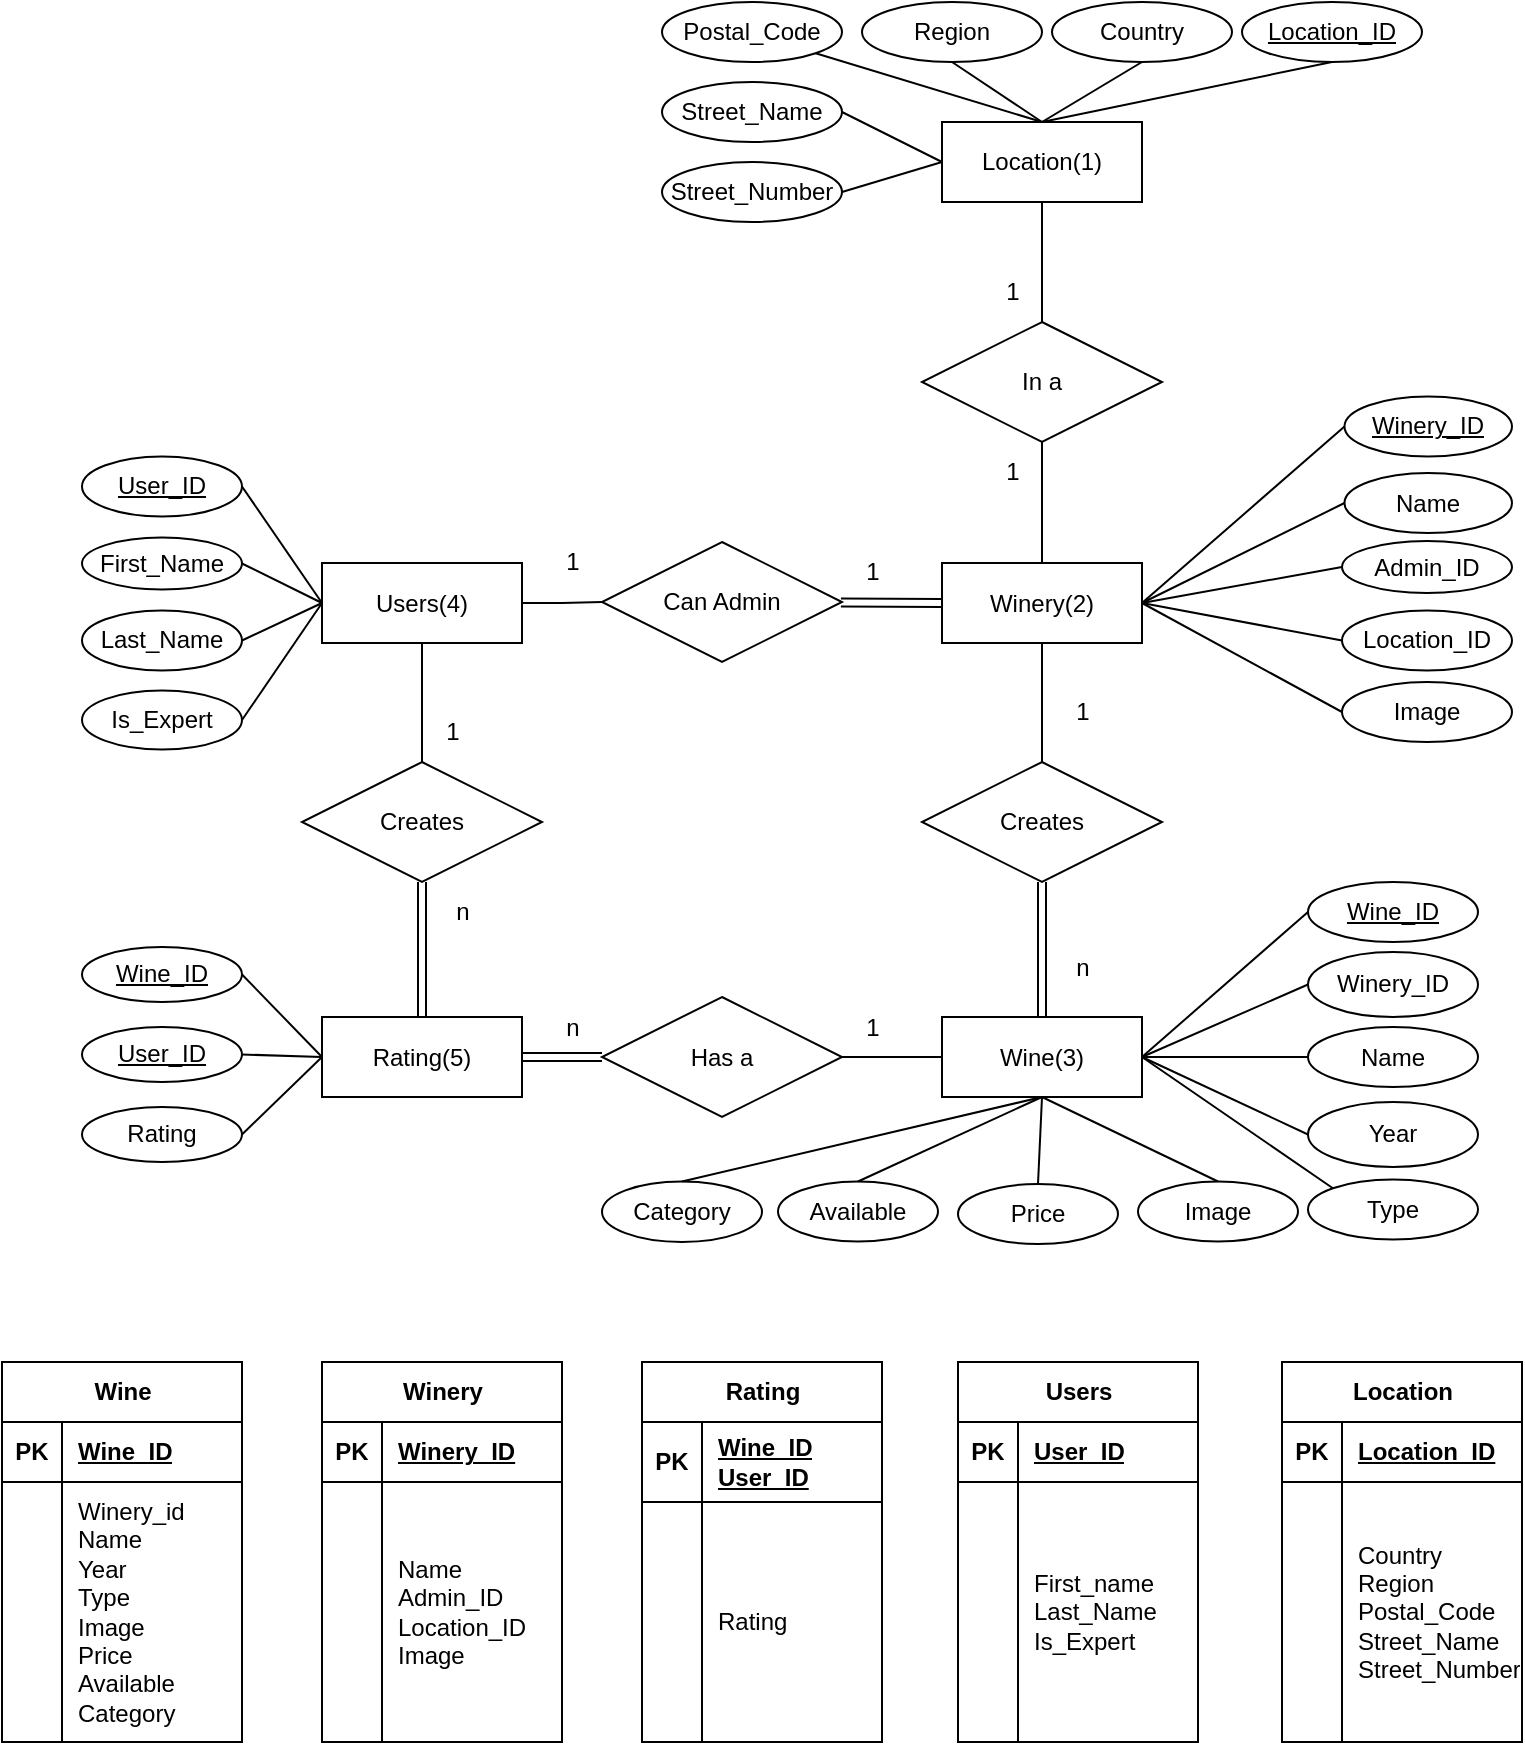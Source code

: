 <mxfile version="21.2.8" type="device">
  <diagram name="Page-1" id="gHVVOiLYUv5s1kAgPCSN">
    <mxGraphModel dx="2058" dy="1188" grid="1" gridSize="10" guides="1" tooltips="1" connect="1" arrows="1" fold="1" page="1" pageScale="1" pageWidth="850" pageHeight="1100" math="0" shadow="0">
      <root>
        <mxCell id="0" />
        <mxCell id="1" parent="0" />
        <mxCell id="i2T4uCl2rIpVRViZEnEd-18" style="edgeStyle=orthogonalEdgeStyle;rounded=0;orthogonalLoop=1;jettySize=auto;html=1;entryX=1;entryY=0.5;entryDx=0;entryDy=0;endArrow=none;endFill=0;shape=link;" parent="1" source="i2T4uCl2rIpVRViZEnEd-20" target="i2T4uCl2rIpVRViZEnEd-3" edge="1">
          <mxGeometry relative="1" as="geometry" />
        </mxCell>
        <mxCell id="i2T4uCl2rIpVRViZEnEd-1" value="Wine(3)" style="whiteSpace=wrap;html=1;align=center;" parent="1" vertex="1">
          <mxGeometry x="510" y="517.5" width="100" height="40" as="geometry" />
        </mxCell>
        <mxCell id="i2T4uCl2rIpVRViZEnEd-2" value="Winery(2)" style="whiteSpace=wrap;html=1;align=center;" parent="1" vertex="1">
          <mxGeometry x="510" y="290.5" width="100" height="40" as="geometry" />
        </mxCell>
        <mxCell id="i2T4uCl2rIpVRViZEnEd-3" value="Rating(5)" style="whiteSpace=wrap;html=1;align=center;" parent="1" vertex="1">
          <mxGeometry x="200" y="517.5" width="100" height="40" as="geometry" />
        </mxCell>
        <mxCell id="i2T4uCl2rIpVRViZEnEd-12" style="edgeStyle=orthogonalEdgeStyle;rounded=0;orthogonalLoop=1;jettySize=auto;html=1;entryX=0.5;entryY=0;entryDx=0;entryDy=0;endArrow=none;endFill=0;exitX=0.5;exitY=1;exitDx=0;exitDy=0;shape=link;" parent="1" source="i2T4uCl2rIpVRViZEnEd-14" target="i2T4uCl2rIpVRViZEnEd-3" edge="1">
          <mxGeometry relative="1" as="geometry" />
        </mxCell>
        <mxCell id="i2T4uCl2rIpVRViZEnEd-38" style="edgeStyle=orthogonalEdgeStyle;rounded=0;orthogonalLoop=1;jettySize=auto;html=1;entryX=0.5;entryY=0;entryDx=0;entryDy=0;endArrow=none;endFill=0;" parent="1" source="i2T4uCl2rIpVRViZEnEd-4" target="i2T4uCl2rIpVRViZEnEd-14" edge="1">
          <mxGeometry relative="1" as="geometry" />
        </mxCell>
        <mxCell id="i2T4uCl2rIpVRViZEnEd-4" value="Users(4)" style="whiteSpace=wrap;html=1;align=center;" parent="1" vertex="1">
          <mxGeometry x="200" y="290.5" width="100" height="40" as="geometry" />
        </mxCell>
        <mxCell id="i2T4uCl2rIpVRViZEnEd-10" value="" style="edgeStyle=orthogonalEdgeStyle;rounded=0;orthogonalLoop=1;jettySize=auto;html=1;entryX=0.5;entryY=0;entryDx=0;entryDy=0;endArrow=none;endFill=0;" parent="1" source="i2T4uCl2rIpVRViZEnEd-2" target="i2T4uCl2rIpVRViZEnEd-11" edge="1">
          <mxGeometry relative="1" as="geometry">
            <mxPoint x="560" y="380" as="sourcePoint" />
            <mxPoint x="560" y="510" as="targetPoint" />
          </mxGeometry>
        </mxCell>
        <mxCell id="i2T4uCl2rIpVRViZEnEd-27" style="edgeStyle=orthogonalEdgeStyle;rounded=0;orthogonalLoop=1;jettySize=auto;html=1;entryX=0.5;entryY=0;entryDx=0;entryDy=0;endArrow=none;endFill=0;shape=link;" parent="1" source="i2T4uCl2rIpVRViZEnEd-11" target="i2T4uCl2rIpVRViZEnEd-1" edge="1">
          <mxGeometry relative="1" as="geometry" />
        </mxCell>
        <mxCell id="i2T4uCl2rIpVRViZEnEd-11" value="Creates" style="shape=rhombus;perimeter=rhombusPerimeter;whiteSpace=wrap;html=1;align=center;" parent="1" vertex="1">
          <mxGeometry x="500" y="390" width="120" height="60" as="geometry" />
        </mxCell>
        <mxCell id="i2T4uCl2rIpVRViZEnEd-14" value="Creates" style="shape=rhombus;perimeter=rhombusPerimeter;whiteSpace=wrap;html=1;align=center;" parent="1" vertex="1">
          <mxGeometry x="190" y="390" width="120" height="60" as="geometry" />
        </mxCell>
        <mxCell id="i2T4uCl2rIpVRViZEnEd-15" value="1" style="text;html=1;align=center;verticalAlign=middle;resizable=0;points=[];autosize=1;strokeColor=none;fillColor=none;" parent="1" vertex="1">
          <mxGeometry x="565" y="350" width="30" height="30" as="geometry" />
        </mxCell>
        <mxCell id="i2T4uCl2rIpVRViZEnEd-16" value="n" style="text;html=1;align=center;verticalAlign=middle;resizable=0;points=[];autosize=1;strokeColor=none;fillColor=none;" parent="1" vertex="1">
          <mxGeometry x="565" y="477.5" width="30" height="30" as="geometry" />
        </mxCell>
        <mxCell id="i2T4uCl2rIpVRViZEnEd-17" value="1" style="text;html=1;align=center;verticalAlign=middle;resizable=0;points=[];autosize=1;strokeColor=none;fillColor=none;" parent="1" vertex="1">
          <mxGeometry x="250" y="360" width="30" height="30" as="geometry" />
        </mxCell>
        <mxCell id="i2T4uCl2rIpVRViZEnEd-19" value="" style="edgeStyle=orthogonalEdgeStyle;rounded=0;orthogonalLoop=1;jettySize=auto;html=1;entryX=1;entryY=0.5;entryDx=0;entryDy=0;endArrow=none;endFill=0;exitX=0;exitY=0.5;exitDx=0;exitDy=0;" parent="1" source="i2T4uCl2rIpVRViZEnEd-1" target="i2T4uCl2rIpVRViZEnEd-20" edge="1">
          <mxGeometry relative="1" as="geometry">
            <mxPoint x="480" y="607.5" as="sourcePoint" />
            <mxPoint x="495" y="537.5" as="targetPoint" />
          </mxGeometry>
        </mxCell>
        <mxCell id="i2T4uCl2rIpVRViZEnEd-20" value="Has a" style="shape=rhombus;perimeter=rhombusPerimeter;whiteSpace=wrap;html=1;align=center;" parent="1" vertex="1">
          <mxGeometry x="340" y="507.5" width="120" height="60" as="geometry" />
        </mxCell>
        <mxCell id="i2T4uCl2rIpVRViZEnEd-21" value="1" style="text;html=1;align=center;verticalAlign=middle;resizable=0;points=[];autosize=1;strokeColor=none;fillColor=none;" parent="1" vertex="1">
          <mxGeometry x="460" y="507.5" width="30" height="30" as="geometry" />
        </mxCell>
        <mxCell id="i2T4uCl2rIpVRViZEnEd-22" value="n" style="text;html=1;align=center;verticalAlign=middle;resizable=0;points=[];autosize=1;strokeColor=none;fillColor=none;" parent="1" vertex="1">
          <mxGeometry x="310" y="507.5" width="30" height="30" as="geometry" />
        </mxCell>
        <mxCell id="i2T4uCl2rIpVRViZEnEd-23" value="n" style="text;html=1;align=center;verticalAlign=middle;resizable=0;points=[];autosize=1;strokeColor=none;fillColor=none;" parent="1" vertex="1">
          <mxGeometry x="255" y="450" width="30" height="30" as="geometry" />
        </mxCell>
        <mxCell id="i2T4uCl2rIpVRViZEnEd-28" value="Location(1)" style="whiteSpace=wrap;html=1;align=center;" parent="1" vertex="1">
          <mxGeometry x="510" y="70" width="100" height="40" as="geometry" />
        </mxCell>
        <mxCell id="i2T4uCl2rIpVRViZEnEd-31" value="In a" style="shape=rhombus;perimeter=rhombusPerimeter;whiteSpace=wrap;html=1;align=center;" parent="1" vertex="1">
          <mxGeometry x="500" y="170" width="120" height="60" as="geometry" />
        </mxCell>
        <mxCell id="i2T4uCl2rIpVRViZEnEd-40" value="" style="edgeStyle=orthogonalEdgeStyle;rounded=0;orthogonalLoop=1;jettySize=auto;html=1;entryX=0;entryY=0.5;entryDx=0;entryDy=0;endArrow=none;endFill=0;" parent="1" source="i2T4uCl2rIpVRViZEnEd-4" target="i2T4uCl2rIpVRViZEnEd-41" edge="1">
          <mxGeometry relative="1" as="geometry">
            <mxPoint x="300" y="311" as="sourcePoint" />
            <mxPoint x="560" y="340" as="targetPoint" />
          </mxGeometry>
        </mxCell>
        <mxCell id="4" style="edgeStyle=none;html=1;entryX=0;entryY=0.5;entryDx=0;entryDy=0;shape=link;" parent="1" source="i2T4uCl2rIpVRViZEnEd-41" target="i2T4uCl2rIpVRViZEnEd-2" edge="1">
          <mxGeometry relative="1" as="geometry" />
        </mxCell>
        <mxCell id="i2T4uCl2rIpVRViZEnEd-41" value="Can Admin" style="shape=rhombus;perimeter=rhombusPerimeter;whiteSpace=wrap;html=1;align=center;" parent="1" vertex="1">
          <mxGeometry x="340" y="280" width="120" height="60" as="geometry" />
        </mxCell>
        <mxCell id="i2T4uCl2rIpVRViZEnEd-42" value="1" style="text;html=1;align=center;verticalAlign=middle;resizable=0;points=[];autosize=1;strokeColor=none;fillColor=none;" parent="1" vertex="1">
          <mxGeometry x="310" y="275" width="30" height="30" as="geometry" />
        </mxCell>
        <mxCell id="i2T4uCl2rIpVRViZEnEd-43" value="1" style="text;html=1;align=center;verticalAlign=middle;resizable=0;points=[];autosize=1;strokeColor=none;fillColor=none;" parent="1" vertex="1">
          <mxGeometry x="460" y="280" width="30" height="30" as="geometry" />
        </mxCell>
        <mxCell id="5" value="" style="endArrow=none;html=1;entryX=0.5;entryY=1;entryDx=0;entryDy=0;exitX=0.5;exitY=0;exitDx=0;exitDy=0;" parent="1" source="i2T4uCl2rIpVRViZEnEd-2" target="i2T4uCl2rIpVRViZEnEd-31" edge="1">
          <mxGeometry width="50" height="50" relative="1" as="geometry">
            <mxPoint x="490" y="340" as="sourcePoint" />
            <mxPoint x="540" y="290" as="targetPoint" />
          </mxGeometry>
        </mxCell>
        <mxCell id="7" value="" style="endArrow=none;html=1;entryX=0.5;entryY=1;entryDx=0;entryDy=0;exitX=0.5;exitY=0;exitDx=0;exitDy=0;" parent="1" source="i2T4uCl2rIpVRViZEnEd-31" target="i2T4uCl2rIpVRViZEnEd-28" edge="1">
          <mxGeometry width="50" height="50" relative="1" as="geometry">
            <mxPoint x="490" y="340" as="sourcePoint" />
            <mxPoint x="540" y="290" as="targetPoint" />
          </mxGeometry>
        </mxCell>
        <mxCell id="mxp_iHFHXZB1s1TXaWPG-7" value="Wine_ID" style="ellipse;whiteSpace=wrap;html=1;align=center;fontStyle=4;" parent="1" vertex="1">
          <mxGeometry x="693" y="450" width="85" height="30" as="geometry" />
        </mxCell>
        <mxCell id="mxp_iHFHXZB1s1TXaWPG-8" value="Winery_ID" style="ellipse;whiteSpace=wrap;html=1;align=center;" parent="1" vertex="1">
          <mxGeometry x="693" y="485" width="85" height="32.5" as="geometry" />
        </mxCell>
        <mxCell id="mxp_iHFHXZB1s1TXaWPG-10" value="Name" style="ellipse;whiteSpace=wrap;html=1;align=center;" parent="1" vertex="1">
          <mxGeometry x="693" y="522.5" width="85" height="30" as="geometry" />
        </mxCell>
        <mxCell id="mxp_iHFHXZB1s1TXaWPG-11" value="Image" style="ellipse;whiteSpace=wrap;html=1;align=center;" parent="1" vertex="1">
          <mxGeometry x="608" y="599.75" width="80" height="30" as="geometry" />
        </mxCell>
        <mxCell id="mxp_iHFHXZB1s1TXaWPG-12" value="Available" style="ellipse;whiteSpace=wrap;html=1;align=center;" parent="1" vertex="1">
          <mxGeometry x="428" y="599.75" width="80" height="30" as="geometry" />
        </mxCell>
        <mxCell id="mxp_iHFHXZB1s1TXaWPG-13" value="Type" style="ellipse;whiteSpace=wrap;html=1;align=center;" parent="1" vertex="1">
          <mxGeometry x="693" y="598.75" width="85" height="30" as="geometry" />
        </mxCell>
        <mxCell id="mxp_iHFHXZB1s1TXaWPG-14" value="Year" style="ellipse;whiteSpace=wrap;html=1;align=center;" parent="1" vertex="1">
          <mxGeometry x="693" y="560" width="85" height="32.5" as="geometry" />
        </mxCell>
        <mxCell id="mxp_iHFHXZB1s1TXaWPG-15" value="Price" style="ellipse;whiteSpace=wrap;html=1;align=center;" parent="1" vertex="1">
          <mxGeometry x="518" y="601" width="80" height="30" as="geometry" />
        </mxCell>
        <mxCell id="mxp_iHFHXZB1s1TXaWPG-25" value="Winery_ID" style="ellipse;whiteSpace=wrap;html=1;align=center;fontStyle=4;" parent="1" vertex="1">
          <mxGeometry x="711.25" y="207.25" width="83.75" height="30" as="geometry" />
        </mxCell>
        <mxCell id="mxp_iHFHXZB1s1TXaWPG-27" value="Name" style="ellipse;whiteSpace=wrap;html=1;align=center;" parent="1" vertex="1">
          <mxGeometry x="711.25" y="245.5" width="83.75" height="30" as="geometry" />
        </mxCell>
        <mxCell id="mxp_iHFHXZB1s1TXaWPG-28" value="" style="endArrow=none;html=1;rounded=0;entryX=0;entryY=0.5;entryDx=0;entryDy=0;exitX=1;exitY=0.5;exitDx=0;exitDy=0;" parent="1" source="i2T4uCl2rIpVRViZEnEd-2" target="mxp_iHFHXZB1s1TXaWPG-25" edge="1">
          <mxGeometry relative="1" as="geometry">
            <mxPoint x="340" y="350" as="sourcePoint" />
            <mxPoint x="500" y="350" as="targetPoint" />
          </mxGeometry>
        </mxCell>
        <mxCell id="mxp_iHFHXZB1s1TXaWPG-29" value="" style="endArrow=none;html=1;rounded=0;entryX=0;entryY=0.5;entryDx=0;entryDy=0;exitX=1;exitY=0.5;exitDx=0;exitDy=0;" parent="1" source="i2T4uCl2rIpVRViZEnEd-2" target="mxp_iHFHXZB1s1TXaWPG-27" edge="1">
          <mxGeometry relative="1" as="geometry">
            <mxPoint x="340" y="350" as="sourcePoint" />
            <mxPoint x="500" y="350" as="targetPoint" />
          </mxGeometry>
        </mxCell>
        <mxCell id="mxp_iHFHXZB1s1TXaWPG-30" value="Admin_ID" style="ellipse;whiteSpace=wrap;html=1;align=center;" parent="1" vertex="1">
          <mxGeometry x="710" y="279.5" width="85" height="26" as="geometry" />
        </mxCell>
        <mxCell id="mxp_iHFHXZB1s1TXaWPG-31" value="" style="endArrow=none;html=1;rounded=0;entryX=0;entryY=0.5;entryDx=0;entryDy=0;exitX=1;exitY=0.5;exitDx=0;exitDy=0;" parent="1" source="i2T4uCl2rIpVRViZEnEd-2" target="mxp_iHFHXZB1s1TXaWPG-30" edge="1">
          <mxGeometry relative="1" as="geometry">
            <mxPoint x="340" y="350" as="sourcePoint" />
            <mxPoint x="500" y="350" as="targetPoint" />
          </mxGeometry>
        </mxCell>
        <mxCell id="mxp_iHFHXZB1s1TXaWPG-32" value="Location_ID" style="ellipse;whiteSpace=wrap;html=1;align=center;" parent="1" vertex="1">
          <mxGeometry x="710" y="314.25" width="85" height="30" as="geometry" />
        </mxCell>
        <mxCell id="mxp_iHFHXZB1s1TXaWPG-33" value="" style="endArrow=none;html=1;rounded=0;entryX=0;entryY=0.5;entryDx=0;entryDy=0;exitX=1;exitY=0.5;exitDx=0;exitDy=0;" parent="1" source="i2T4uCl2rIpVRViZEnEd-2" target="mxp_iHFHXZB1s1TXaWPG-32" edge="1">
          <mxGeometry relative="1" as="geometry">
            <mxPoint x="340" y="350" as="sourcePoint" />
            <mxPoint x="500" y="350" as="targetPoint" />
          </mxGeometry>
        </mxCell>
        <mxCell id="mxp_iHFHXZB1s1TXaWPG-34" value="Image" style="ellipse;whiteSpace=wrap;html=1;align=center;" parent="1" vertex="1">
          <mxGeometry x="710" y="350" width="85" height="30" as="geometry" />
        </mxCell>
        <mxCell id="mxp_iHFHXZB1s1TXaWPG-35" value="" style="endArrow=none;html=1;rounded=0;entryX=0;entryY=0.5;entryDx=0;entryDy=0;exitX=1;exitY=0.5;exitDx=0;exitDy=0;" parent="1" source="i2T4uCl2rIpVRViZEnEd-2" target="mxp_iHFHXZB1s1TXaWPG-34" edge="1">
          <mxGeometry relative="1" as="geometry">
            <mxPoint x="340" y="350" as="sourcePoint" />
            <mxPoint x="500" y="350" as="targetPoint" />
          </mxGeometry>
        </mxCell>
        <mxCell id="mxp_iHFHXZB1s1TXaWPG-38" value="Location_ID" style="ellipse;whiteSpace=wrap;html=1;align=center;fontStyle=4;" parent="1" vertex="1">
          <mxGeometry x="660" y="10" width="90" height="30" as="geometry" />
        </mxCell>
        <mxCell id="mxp_iHFHXZB1s1TXaWPG-41" value="" style="endArrow=none;html=1;rounded=0;entryX=0.5;entryY=0;entryDx=0;entryDy=0;exitX=0.5;exitY=1;exitDx=0;exitDy=0;" parent="1" source="mxp_iHFHXZB1s1TXaWPG-38" target="i2T4uCl2rIpVRViZEnEd-28" edge="1">
          <mxGeometry relative="1" as="geometry">
            <mxPoint x="340" y="200" as="sourcePoint" />
            <mxPoint x="500" y="200" as="targetPoint" />
          </mxGeometry>
        </mxCell>
        <mxCell id="mxp_iHFHXZB1s1TXaWPG-43" value="User_ID" style="ellipse;whiteSpace=wrap;html=1;align=center;fontStyle=4;" parent="1" vertex="1">
          <mxGeometry x="80" y="237.25" width="80" height="30" as="geometry" />
        </mxCell>
        <mxCell id="mxp_iHFHXZB1s1TXaWPG-44" value="First_Name" style="ellipse;whiteSpace=wrap;html=1;align=center;" parent="1" vertex="1">
          <mxGeometry x="80" y="277.75" width="80" height="26" as="geometry" />
        </mxCell>
        <mxCell id="mxp_iHFHXZB1s1TXaWPG-45" value="Last_Name" style="ellipse;whiteSpace=wrap;html=1;align=center;" parent="1" vertex="1">
          <mxGeometry x="80" y="314.25" width="80" height="30" as="geometry" />
        </mxCell>
        <mxCell id="mxp_iHFHXZB1s1TXaWPG-46" value="Is_Expert" style="ellipse;whiteSpace=wrap;html=1;align=center;" parent="1" vertex="1">
          <mxGeometry x="80" y="354.25" width="80" height="29.5" as="geometry" />
        </mxCell>
        <mxCell id="mxp_iHFHXZB1s1TXaWPG-47" value="" style="endArrow=none;html=1;rounded=0;exitX=1;exitY=0.5;exitDx=0;exitDy=0;entryX=0;entryY=0.5;entryDx=0;entryDy=0;" parent="1" source="mxp_iHFHXZB1s1TXaWPG-46" target="i2T4uCl2rIpVRViZEnEd-4" edge="1">
          <mxGeometry relative="1" as="geometry">
            <mxPoint x="340" y="490" as="sourcePoint" />
            <mxPoint x="500" y="490" as="targetPoint" />
          </mxGeometry>
        </mxCell>
        <mxCell id="mxp_iHFHXZB1s1TXaWPG-48" value="" style="endArrow=none;html=1;rounded=0;exitX=1;exitY=0.5;exitDx=0;exitDy=0;entryX=0;entryY=0.5;entryDx=0;entryDy=0;" parent="1" source="mxp_iHFHXZB1s1TXaWPG-45" target="i2T4uCl2rIpVRViZEnEd-4" edge="1">
          <mxGeometry relative="1" as="geometry">
            <mxPoint x="340" y="490" as="sourcePoint" />
            <mxPoint x="500" y="490" as="targetPoint" />
          </mxGeometry>
        </mxCell>
        <mxCell id="mxp_iHFHXZB1s1TXaWPG-49" value="" style="endArrow=none;html=1;rounded=0;exitX=1;exitY=0.5;exitDx=0;exitDy=0;entryX=0;entryY=0.5;entryDx=0;entryDy=0;" parent="1" source="mxp_iHFHXZB1s1TXaWPG-44" target="i2T4uCl2rIpVRViZEnEd-4" edge="1">
          <mxGeometry relative="1" as="geometry">
            <mxPoint x="340" y="490" as="sourcePoint" />
            <mxPoint x="500" y="490" as="targetPoint" />
          </mxGeometry>
        </mxCell>
        <mxCell id="mxp_iHFHXZB1s1TXaWPG-50" value="" style="endArrow=none;html=1;rounded=0;exitX=1;exitY=0.5;exitDx=0;exitDy=0;entryX=0;entryY=0.5;entryDx=0;entryDy=0;" parent="1" source="mxp_iHFHXZB1s1TXaWPG-43" target="i2T4uCl2rIpVRViZEnEd-4" edge="1">
          <mxGeometry relative="1" as="geometry">
            <mxPoint x="340" y="490" as="sourcePoint" />
            <mxPoint x="500" y="490" as="targetPoint" />
          </mxGeometry>
        </mxCell>
        <mxCell id="mxp_iHFHXZB1s1TXaWPG-57" value="" style="endArrow=none;html=1;rounded=0;entryX=0;entryY=0.5;entryDx=0;entryDy=0;exitX=1;exitY=0.5;exitDx=0;exitDy=0;" parent="1" source="i2T4uCl2rIpVRViZEnEd-1" target="mxp_iHFHXZB1s1TXaWPG-7" edge="1">
          <mxGeometry relative="1" as="geometry">
            <mxPoint x="340" y="490" as="sourcePoint" />
            <mxPoint x="500" y="490" as="targetPoint" />
          </mxGeometry>
        </mxCell>
        <mxCell id="mxp_iHFHXZB1s1TXaWPG-58" value="" style="endArrow=none;html=1;rounded=0;entryX=0;entryY=0.5;entryDx=0;entryDy=0;exitX=1;exitY=0.5;exitDx=0;exitDy=0;" parent="1" source="i2T4uCl2rIpVRViZEnEd-1" target="mxp_iHFHXZB1s1TXaWPG-8" edge="1">
          <mxGeometry relative="1" as="geometry">
            <mxPoint x="340" y="490" as="sourcePoint" />
            <mxPoint x="500" y="490" as="targetPoint" />
          </mxGeometry>
        </mxCell>
        <mxCell id="mxp_iHFHXZB1s1TXaWPG-59" value="" style="endArrow=none;html=1;rounded=0;entryX=0;entryY=0.5;entryDx=0;entryDy=0;exitX=1;exitY=0.5;exitDx=0;exitDy=0;" parent="1" source="i2T4uCl2rIpVRViZEnEd-1" target="mxp_iHFHXZB1s1TXaWPG-10" edge="1">
          <mxGeometry relative="1" as="geometry">
            <mxPoint x="340" y="490" as="sourcePoint" />
            <mxPoint x="500" y="490" as="targetPoint" />
          </mxGeometry>
        </mxCell>
        <mxCell id="mxp_iHFHXZB1s1TXaWPG-60" value="" style="endArrow=none;html=1;rounded=0;entryX=0;entryY=0.5;entryDx=0;entryDy=0;exitX=1;exitY=0.5;exitDx=0;exitDy=0;" parent="1" source="i2T4uCl2rIpVRViZEnEd-1" target="mxp_iHFHXZB1s1TXaWPG-14" edge="1">
          <mxGeometry relative="1" as="geometry">
            <mxPoint x="340" y="490" as="sourcePoint" />
            <mxPoint x="500" y="490" as="targetPoint" />
          </mxGeometry>
        </mxCell>
        <mxCell id="mxp_iHFHXZB1s1TXaWPG-61" value="" style="endArrow=none;html=1;rounded=0;entryX=0;entryY=0;entryDx=0;entryDy=0;exitX=1;exitY=0.5;exitDx=0;exitDy=0;" parent="1" source="i2T4uCl2rIpVRViZEnEd-1" target="mxp_iHFHXZB1s1TXaWPG-13" edge="1">
          <mxGeometry relative="1" as="geometry">
            <mxPoint x="340" y="490" as="sourcePoint" />
            <mxPoint x="500" y="490" as="targetPoint" />
          </mxGeometry>
        </mxCell>
        <mxCell id="mxp_iHFHXZB1s1TXaWPG-62" value="" style="endArrow=none;html=1;rounded=0;entryX=0.5;entryY=0;entryDx=0;entryDy=0;exitX=0.5;exitY=1;exitDx=0;exitDy=0;" parent="1" source="i2T4uCl2rIpVRViZEnEd-1" target="mxp_iHFHXZB1s1TXaWPG-12" edge="1">
          <mxGeometry relative="1" as="geometry">
            <mxPoint x="340" y="490" as="sourcePoint" />
            <mxPoint x="500" y="490" as="targetPoint" />
          </mxGeometry>
        </mxCell>
        <mxCell id="mxp_iHFHXZB1s1TXaWPG-63" value="" style="endArrow=none;html=1;rounded=0;entryX=0.5;entryY=0;entryDx=0;entryDy=0;exitX=0.5;exitY=1;exitDx=0;exitDy=0;" parent="1" source="i2T4uCl2rIpVRViZEnEd-1" target="mxp_iHFHXZB1s1TXaWPG-15" edge="1">
          <mxGeometry relative="1" as="geometry">
            <mxPoint x="340" y="490" as="sourcePoint" />
            <mxPoint x="500" y="490" as="targetPoint" />
          </mxGeometry>
        </mxCell>
        <mxCell id="mxp_iHFHXZB1s1TXaWPG-64" value="" style="endArrow=none;html=1;rounded=0;entryX=0.5;entryY=0;entryDx=0;entryDy=0;exitX=0.5;exitY=1;exitDx=0;exitDy=0;" parent="1" source="i2T4uCl2rIpVRViZEnEd-1" target="mxp_iHFHXZB1s1TXaWPG-11" edge="1">
          <mxGeometry relative="1" as="geometry">
            <mxPoint x="340" y="490" as="sourcePoint" />
            <mxPoint x="500" y="490" as="targetPoint" />
          </mxGeometry>
        </mxCell>
        <mxCell id="mxp_iHFHXZB1s1TXaWPG-65" value="Wine_ID" style="ellipse;whiteSpace=wrap;html=1;align=center;fontStyle=4;" parent="1" vertex="1">
          <mxGeometry x="80" y="482.5" width="80" height="27.5" as="geometry" />
        </mxCell>
        <mxCell id="mxp_iHFHXZB1s1TXaWPG-66" value="User_ID" style="ellipse;whiteSpace=wrap;html=1;align=center;fontStyle=4;" parent="1" vertex="1">
          <mxGeometry x="80" y="522.5" width="80" height="27.5" as="geometry" />
        </mxCell>
        <mxCell id="mxp_iHFHXZB1s1TXaWPG-68" value="Rating" style="ellipse;whiteSpace=wrap;html=1;align=center;" parent="1" vertex="1">
          <mxGeometry x="80" y="562.5" width="80" height="27.5" as="geometry" />
        </mxCell>
        <mxCell id="mxp_iHFHXZB1s1TXaWPG-69" value="" style="endArrow=none;html=1;rounded=0;exitX=1;exitY=0.5;exitDx=0;exitDy=0;entryX=0;entryY=0.5;entryDx=0;entryDy=0;" parent="1" source="mxp_iHFHXZB1s1TXaWPG-65" target="i2T4uCl2rIpVRViZEnEd-3" edge="1">
          <mxGeometry relative="1" as="geometry">
            <mxPoint x="340" y="490" as="sourcePoint" />
            <mxPoint x="500" y="490" as="targetPoint" />
          </mxGeometry>
        </mxCell>
        <mxCell id="mxp_iHFHXZB1s1TXaWPG-70" value="" style="endArrow=none;html=1;rounded=0;exitX=1;exitY=0.5;exitDx=0;exitDy=0;entryX=0;entryY=0.5;entryDx=0;entryDy=0;" parent="1" source="mxp_iHFHXZB1s1TXaWPG-66" target="i2T4uCl2rIpVRViZEnEd-3" edge="1">
          <mxGeometry relative="1" as="geometry">
            <mxPoint x="340" y="490" as="sourcePoint" />
            <mxPoint x="500" y="490" as="targetPoint" />
          </mxGeometry>
        </mxCell>
        <mxCell id="mxp_iHFHXZB1s1TXaWPG-71" value="" style="endArrow=none;html=1;rounded=0;exitX=1;exitY=0.5;exitDx=0;exitDy=0;entryX=0;entryY=0.5;entryDx=0;entryDy=0;" parent="1" source="mxp_iHFHXZB1s1TXaWPG-68" target="i2T4uCl2rIpVRViZEnEd-3" edge="1">
          <mxGeometry relative="1" as="geometry">
            <mxPoint x="340" y="490" as="sourcePoint" />
            <mxPoint x="500" y="490" as="targetPoint" />
          </mxGeometry>
        </mxCell>
        <object label="Wine" Winery_ID="" id="mxp_iHFHXZB1s1TXaWPG-72">
          <mxCell style="shape=table;startSize=30;container=1;collapsible=1;childLayout=tableLayout;fixedRows=1;rowLines=0;fontStyle=1;align=center;resizeLast=1;html=1;points=[[0,0,0,0,0],[0,0.25,0,0,0],[0,0.5,0,0,0],[0,0.75,0,0,0],[0,1,0,0,0],[0.25,0,0,0,0],[0.25,1,0,0,0],[0.5,0,0,0,0],[0.5,1,0,0,0],[0.75,0,0,0,0],[0.75,1,0,0,0],[1,0,0,0,0],[1,0.25,0,0,0],[1,0.5,0,0,0],[1,0.75,0,0,0],[1,1,0,0,0]];" parent="1" vertex="1">
            <mxGeometry x="40" y="690" width="120" height="190" as="geometry">
              <mxRectangle x="10" y="700" width="70" height="30" as="alternateBounds" />
            </mxGeometry>
          </mxCell>
        </object>
        <mxCell id="mxp_iHFHXZB1s1TXaWPG-73" value="" style="shape=tableRow;horizontal=0;startSize=0;swimlaneHead=0;swimlaneBody=0;fillColor=none;collapsible=0;dropTarget=0;points=[[0,0.5],[1,0.5]];portConstraint=eastwest;top=0;left=0;right=0;bottom=1;" parent="mxp_iHFHXZB1s1TXaWPG-72" vertex="1">
          <mxGeometry y="30" width="120" height="30" as="geometry" />
        </mxCell>
        <mxCell id="mxp_iHFHXZB1s1TXaWPG-74" value="PK" style="shape=partialRectangle;connectable=0;fillColor=none;top=0;left=0;bottom=0;right=0;fontStyle=1;overflow=hidden;whiteSpace=wrap;html=1;" parent="mxp_iHFHXZB1s1TXaWPG-73" vertex="1">
          <mxGeometry width="30" height="30" as="geometry">
            <mxRectangle width="30" height="30" as="alternateBounds" />
          </mxGeometry>
        </mxCell>
        <mxCell id="mxp_iHFHXZB1s1TXaWPG-75" value="Wine_ID" style="shape=partialRectangle;connectable=0;fillColor=none;top=0;left=0;bottom=0;right=0;align=left;spacingLeft=6;fontStyle=5;overflow=hidden;whiteSpace=wrap;html=1;" parent="mxp_iHFHXZB1s1TXaWPG-73" vertex="1">
          <mxGeometry x="30" width="90" height="30" as="geometry">
            <mxRectangle width="90" height="30" as="alternateBounds" />
          </mxGeometry>
        </mxCell>
        <mxCell id="mxp_iHFHXZB1s1TXaWPG-76" value="" style="shape=tableRow;horizontal=0;startSize=0;swimlaneHead=0;swimlaneBody=0;fillColor=none;collapsible=0;dropTarget=0;points=[[0,0.5],[1,0.5]];portConstraint=eastwest;top=0;left=0;right=0;bottom=0;" parent="mxp_iHFHXZB1s1TXaWPG-72" vertex="1">
          <mxGeometry y="60" width="120" height="130" as="geometry" />
        </mxCell>
        <mxCell id="mxp_iHFHXZB1s1TXaWPG-77" value="" style="shape=partialRectangle;connectable=0;fillColor=none;top=0;left=0;bottom=0;right=0;editable=1;overflow=hidden;whiteSpace=wrap;html=1;" parent="mxp_iHFHXZB1s1TXaWPG-76" vertex="1">
          <mxGeometry width="30" height="130" as="geometry">
            <mxRectangle width="30" height="130" as="alternateBounds" />
          </mxGeometry>
        </mxCell>
        <mxCell id="mxp_iHFHXZB1s1TXaWPG-78" value="Winery_id&lt;br&gt;Name&lt;br&gt;Year&lt;br&gt;Type&lt;br&gt;Image&lt;br&gt;Price&lt;br&gt;Available&lt;br&gt;Category" style="shape=partialRectangle;connectable=0;fillColor=none;top=0;left=0;bottom=0;right=0;align=left;spacingLeft=6;overflow=hidden;whiteSpace=wrap;html=1;" parent="mxp_iHFHXZB1s1TXaWPG-76" vertex="1">
          <mxGeometry x="30" width="90" height="130" as="geometry">
            <mxRectangle width="90" height="130" as="alternateBounds" />
          </mxGeometry>
        </mxCell>
        <object label="Winery" Winery_ID="" id="mxp_iHFHXZB1s1TXaWPG-98">
          <mxCell style="shape=table;startSize=30;container=1;collapsible=1;childLayout=tableLayout;fixedRows=1;rowLines=0;fontStyle=1;align=center;resizeLast=1;html=1;points=[[0,0,0,0,0],[0,0.25,0,0,0],[0,0.5,0,0,0],[0,0.75,0,0,0],[0,1,0,0,0],[0.25,0,0,0,0],[0.25,1,0,0,0],[0.5,0,0,0,0],[0.5,1,0,0,0],[0.75,0,0,0,0],[0.75,1,0,0,0],[1,0,0,0,0],[1,0.25,0,0,0],[1,0.5,0,0,0],[1,0.75,0,0,0],[1,1,0,0,0]];" parent="1" vertex="1">
            <mxGeometry x="200" y="690" width="120" height="190" as="geometry">
              <mxRectangle x="10" y="700" width="70" height="30" as="alternateBounds" />
            </mxGeometry>
          </mxCell>
        </object>
        <mxCell id="mxp_iHFHXZB1s1TXaWPG-99" value="" style="shape=tableRow;horizontal=0;startSize=0;swimlaneHead=0;swimlaneBody=0;fillColor=none;collapsible=0;dropTarget=0;points=[[0,0.5],[1,0.5]];portConstraint=eastwest;top=0;left=0;right=0;bottom=1;" parent="mxp_iHFHXZB1s1TXaWPG-98" vertex="1">
          <mxGeometry y="30" width="120" height="30" as="geometry" />
        </mxCell>
        <mxCell id="mxp_iHFHXZB1s1TXaWPG-100" value="PK" style="shape=partialRectangle;connectable=0;fillColor=none;top=0;left=0;bottom=0;right=0;fontStyle=1;overflow=hidden;whiteSpace=wrap;html=1;" parent="mxp_iHFHXZB1s1TXaWPG-99" vertex="1">
          <mxGeometry width="30" height="30" as="geometry">
            <mxRectangle width="30" height="30" as="alternateBounds" />
          </mxGeometry>
        </mxCell>
        <mxCell id="mxp_iHFHXZB1s1TXaWPG-101" value="Winery_ID" style="shape=partialRectangle;connectable=0;fillColor=none;top=0;left=0;bottom=0;right=0;align=left;spacingLeft=6;fontStyle=5;overflow=hidden;whiteSpace=wrap;html=1;" parent="mxp_iHFHXZB1s1TXaWPG-99" vertex="1">
          <mxGeometry x="30" width="90" height="30" as="geometry">
            <mxRectangle width="90" height="30" as="alternateBounds" />
          </mxGeometry>
        </mxCell>
        <mxCell id="mxp_iHFHXZB1s1TXaWPG-102" value="" style="shape=tableRow;horizontal=0;startSize=0;swimlaneHead=0;swimlaneBody=0;fillColor=none;collapsible=0;dropTarget=0;points=[[0,0.5],[1,0.5]];portConstraint=eastwest;top=0;left=0;right=0;bottom=0;" parent="mxp_iHFHXZB1s1TXaWPG-98" vertex="1">
          <mxGeometry y="60" width="120" height="130" as="geometry" />
        </mxCell>
        <mxCell id="mxp_iHFHXZB1s1TXaWPG-103" value="" style="shape=partialRectangle;connectable=0;fillColor=none;top=0;left=0;bottom=0;right=0;editable=1;overflow=hidden;whiteSpace=wrap;html=1;" parent="mxp_iHFHXZB1s1TXaWPG-102" vertex="1">
          <mxGeometry width="30" height="130" as="geometry">
            <mxRectangle width="30" height="130" as="alternateBounds" />
          </mxGeometry>
        </mxCell>
        <mxCell id="mxp_iHFHXZB1s1TXaWPG-104" value="Name&lt;br&gt;Admin_ID&lt;br&gt;Location_ID&lt;br&gt;Image" style="shape=partialRectangle;connectable=0;fillColor=none;top=0;left=0;bottom=0;right=0;align=left;spacingLeft=6;overflow=hidden;whiteSpace=wrap;html=1;" parent="mxp_iHFHXZB1s1TXaWPG-102" vertex="1">
          <mxGeometry x="30" width="90" height="130" as="geometry">
            <mxRectangle width="90" height="130" as="alternateBounds" />
          </mxGeometry>
        </mxCell>
        <object label="Rating" Winery_ID="" id="mxp_iHFHXZB1s1TXaWPG-105">
          <mxCell style="shape=table;startSize=30;container=1;collapsible=1;childLayout=tableLayout;fixedRows=1;rowLines=0;fontStyle=1;align=center;resizeLast=1;html=1;points=[[0,0,0,0,0],[0,0.25,0,0,0],[0,0.5,0,0,0],[0,0.75,0,0,0],[0,1,0,0,0],[0.25,0,0,0,0],[0.25,1,0,0,0],[0.5,0,0,0,0],[0.5,1,0,0,0],[0.75,0,0,0,0],[0.75,1,0,0,0],[1,0,0,0,0],[1,0.25,0,0,0],[1,0.5,0,0,0],[1,0.75,0,0,0],[1,1,0,0,0]];" parent="1" vertex="1">
            <mxGeometry x="360" y="690" width="120" height="190" as="geometry">
              <mxRectangle x="10" y="700" width="70" height="30" as="alternateBounds" />
            </mxGeometry>
          </mxCell>
        </object>
        <mxCell id="mxp_iHFHXZB1s1TXaWPG-106" value="" style="shape=tableRow;horizontal=0;startSize=0;swimlaneHead=0;swimlaneBody=0;fillColor=none;collapsible=0;dropTarget=0;points=[[0,0.5],[1,0.5]];portConstraint=eastwest;top=0;left=0;right=0;bottom=1;" parent="mxp_iHFHXZB1s1TXaWPG-105" vertex="1">
          <mxGeometry y="30" width="120" height="40" as="geometry" />
        </mxCell>
        <mxCell id="mxp_iHFHXZB1s1TXaWPG-107" value="PK" style="shape=partialRectangle;connectable=0;fillColor=none;top=0;left=0;bottom=0;right=0;fontStyle=1;overflow=hidden;whiteSpace=wrap;html=1;" parent="mxp_iHFHXZB1s1TXaWPG-106" vertex="1">
          <mxGeometry width="30" height="40" as="geometry">
            <mxRectangle width="30" height="40" as="alternateBounds" />
          </mxGeometry>
        </mxCell>
        <mxCell id="mxp_iHFHXZB1s1TXaWPG-108" value="Wine_ID&lt;br&gt;User_ID" style="shape=partialRectangle;connectable=0;fillColor=none;top=0;left=0;bottom=0;right=0;align=left;spacingLeft=6;fontStyle=5;overflow=hidden;whiteSpace=wrap;html=1;" parent="mxp_iHFHXZB1s1TXaWPG-106" vertex="1">
          <mxGeometry x="30" width="90" height="40" as="geometry">
            <mxRectangle width="90" height="40" as="alternateBounds" />
          </mxGeometry>
        </mxCell>
        <mxCell id="mxp_iHFHXZB1s1TXaWPG-109" value="" style="shape=tableRow;horizontal=0;startSize=0;swimlaneHead=0;swimlaneBody=0;fillColor=none;collapsible=0;dropTarget=0;points=[[0,0.5],[1,0.5]];portConstraint=eastwest;top=0;left=0;right=0;bottom=0;" parent="mxp_iHFHXZB1s1TXaWPG-105" vertex="1">
          <mxGeometry y="70" width="120" height="120" as="geometry" />
        </mxCell>
        <mxCell id="mxp_iHFHXZB1s1TXaWPG-110" value="" style="shape=partialRectangle;connectable=0;fillColor=none;top=0;left=0;bottom=0;right=0;editable=1;overflow=hidden;whiteSpace=wrap;html=1;" parent="mxp_iHFHXZB1s1TXaWPG-109" vertex="1">
          <mxGeometry width="30" height="120" as="geometry">
            <mxRectangle width="30" height="120" as="alternateBounds" />
          </mxGeometry>
        </mxCell>
        <mxCell id="mxp_iHFHXZB1s1TXaWPG-111" value="Rating" style="shape=partialRectangle;connectable=0;fillColor=none;top=0;left=0;bottom=0;right=0;align=left;spacingLeft=6;overflow=hidden;whiteSpace=wrap;html=1;" parent="mxp_iHFHXZB1s1TXaWPG-109" vertex="1">
          <mxGeometry x="30" width="90" height="120" as="geometry">
            <mxRectangle width="90" height="120" as="alternateBounds" />
          </mxGeometry>
        </mxCell>
        <object label="Users" Winery_ID="" id="mxp_iHFHXZB1s1TXaWPG-112">
          <mxCell style="shape=table;startSize=30;container=1;collapsible=1;childLayout=tableLayout;fixedRows=1;rowLines=0;fontStyle=1;align=center;resizeLast=1;html=1;points=[[0,0,0,0,0],[0,0.25,0,0,0],[0,0.5,0,0,0],[0,0.75,0,0,0],[0,1,0,0,0],[0.25,0,0,0,0],[0.25,1,0,0,0],[0.5,0,0,0,0],[0.5,1,0,0,0],[0.75,0,0,0,0],[0.75,1,0,0,0],[1,0,0,0,0],[1,0.25,0,0,0],[1,0.5,0,0,0],[1,0.75,0,0,0],[1,1,0,0,0]];" parent="1" vertex="1">
            <mxGeometry x="518" y="690" width="120" height="190" as="geometry">
              <mxRectangle x="10" y="700" width="70" height="30" as="alternateBounds" />
            </mxGeometry>
          </mxCell>
        </object>
        <mxCell id="mxp_iHFHXZB1s1TXaWPG-113" value="" style="shape=tableRow;horizontal=0;startSize=0;swimlaneHead=0;swimlaneBody=0;fillColor=none;collapsible=0;dropTarget=0;points=[[0,0.5],[1,0.5]];portConstraint=eastwest;top=0;left=0;right=0;bottom=1;" parent="mxp_iHFHXZB1s1TXaWPG-112" vertex="1">
          <mxGeometry y="30" width="120" height="30" as="geometry" />
        </mxCell>
        <mxCell id="mxp_iHFHXZB1s1TXaWPG-114" value="PK" style="shape=partialRectangle;connectable=0;fillColor=none;top=0;left=0;bottom=0;right=0;fontStyle=1;overflow=hidden;whiteSpace=wrap;html=1;" parent="mxp_iHFHXZB1s1TXaWPG-113" vertex="1">
          <mxGeometry width="30" height="30" as="geometry">
            <mxRectangle width="30" height="30" as="alternateBounds" />
          </mxGeometry>
        </mxCell>
        <mxCell id="mxp_iHFHXZB1s1TXaWPG-115" value="User_ID" style="shape=partialRectangle;connectable=0;fillColor=none;top=0;left=0;bottom=0;right=0;align=left;spacingLeft=6;fontStyle=5;overflow=hidden;whiteSpace=wrap;html=1;" parent="mxp_iHFHXZB1s1TXaWPG-113" vertex="1">
          <mxGeometry x="30" width="90" height="30" as="geometry">
            <mxRectangle width="90" height="30" as="alternateBounds" />
          </mxGeometry>
        </mxCell>
        <mxCell id="mxp_iHFHXZB1s1TXaWPG-116" value="" style="shape=tableRow;horizontal=0;startSize=0;swimlaneHead=0;swimlaneBody=0;fillColor=none;collapsible=0;dropTarget=0;points=[[0,0.5],[1,0.5]];portConstraint=eastwest;top=0;left=0;right=0;bottom=0;" parent="mxp_iHFHXZB1s1TXaWPG-112" vertex="1">
          <mxGeometry y="60" width="120" height="130" as="geometry" />
        </mxCell>
        <mxCell id="mxp_iHFHXZB1s1TXaWPG-117" value="" style="shape=partialRectangle;connectable=0;fillColor=none;top=0;left=0;bottom=0;right=0;editable=1;overflow=hidden;whiteSpace=wrap;html=1;" parent="mxp_iHFHXZB1s1TXaWPG-116" vertex="1">
          <mxGeometry width="30" height="130" as="geometry">
            <mxRectangle width="30" height="130" as="alternateBounds" />
          </mxGeometry>
        </mxCell>
        <mxCell id="mxp_iHFHXZB1s1TXaWPG-118" value="First_name&lt;br&gt;Last_Name&lt;br&gt;Is_Expert" style="shape=partialRectangle;connectable=0;fillColor=none;top=0;left=0;bottom=0;right=0;align=left;spacingLeft=6;overflow=hidden;whiteSpace=wrap;html=1;" parent="mxp_iHFHXZB1s1TXaWPG-116" vertex="1">
          <mxGeometry x="30" width="90" height="130" as="geometry">
            <mxRectangle width="90" height="130" as="alternateBounds" />
          </mxGeometry>
        </mxCell>
        <object label="Location" Winery_ID="" id="mxp_iHFHXZB1s1TXaWPG-119">
          <mxCell style="shape=table;startSize=30;container=1;collapsible=1;childLayout=tableLayout;fixedRows=1;rowLines=0;fontStyle=1;align=center;resizeLast=1;html=1;points=[[0,0,0,0,0],[0,0.25,0,0,0],[0,0.5,0,0,0],[0,0.75,0,0,0],[0,1,0,0,0],[0.25,0,0,0,0],[0.25,1,0,0,0],[0.5,0,0,0,0],[0.5,1,0,0,0],[0.75,0,0,0,0],[0.75,1,0,0,0],[1,0,0,0,0],[1,0.25,0,0,0],[1,0.5,0,0,0],[1,0.75,0,0,0],[1,1,0,0,0]];" parent="1" vertex="1">
            <mxGeometry x="680" y="690" width="120" height="190" as="geometry">
              <mxRectangle x="10" y="700" width="70" height="30" as="alternateBounds" />
            </mxGeometry>
          </mxCell>
        </object>
        <mxCell id="mxp_iHFHXZB1s1TXaWPG-120" value="" style="shape=tableRow;horizontal=0;startSize=0;swimlaneHead=0;swimlaneBody=0;fillColor=none;collapsible=0;dropTarget=0;points=[[0,0.5],[1,0.5]];portConstraint=eastwest;top=0;left=0;right=0;bottom=1;" parent="mxp_iHFHXZB1s1TXaWPG-119" vertex="1">
          <mxGeometry y="30" width="120" height="30" as="geometry" />
        </mxCell>
        <mxCell id="mxp_iHFHXZB1s1TXaWPG-121" value="PK" style="shape=partialRectangle;connectable=0;fillColor=none;top=0;left=0;bottom=0;right=0;fontStyle=1;overflow=hidden;whiteSpace=wrap;html=1;" parent="mxp_iHFHXZB1s1TXaWPG-120" vertex="1">
          <mxGeometry width="30" height="30" as="geometry">
            <mxRectangle width="30" height="30" as="alternateBounds" />
          </mxGeometry>
        </mxCell>
        <mxCell id="mxp_iHFHXZB1s1TXaWPG-122" value="Location_ID" style="shape=partialRectangle;connectable=0;fillColor=none;top=0;left=0;bottom=0;right=0;align=left;spacingLeft=6;fontStyle=5;overflow=hidden;whiteSpace=wrap;html=1;" parent="mxp_iHFHXZB1s1TXaWPG-120" vertex="1">
          <mxGeometry x="30" width="90" height="30" as="geometry">
            <mxRectangle width="90" height="30" as="alternateBounds" />
          </mxGeometry>
        </mxCell>
        <mxCell id="mxp_iHFHXZB1s1TXaWPG-123" value="" style="shape=tableRow;horizontal=0;startSize=0;swimlaneHead=0;swimlaneBody=0;fillColor=none;collapsible=0;dropTarget=0;points=[[0,0.5],[1,0.5]];portConstraint=eastwest;top=0;left=0;right=0;bottom=0;" parent="mxp_iHFHXZB1s1TXaWPG-119" vertex="1">
          <mxGeometry y="60" width="120" height="130" as="geometry" />
        </mxCell>
        <mxCell id="mxp_iHFHXZB1s1TXaWPG-124" value="" style="shape=partialRectangle;connectable=0;fillColor=none;top=0;left=0;bottom=0;right=0;editable=1;overflow=hidden;whiteSpace=wrap;html=1;" parent="mxp_iHFHXZB1s1TXaWPG-123" vertex="1">
          <mxGeometry width="30" height="130" as="geometry">
            <mxRectangle width="30" height="130" as="alternateBounds" />
          </mxGeometry>
        </mxCell>
        <mxCell id="mxp_iHFHXZB1s1TXaWPG-125" value="Country&lt;br&gt;Region&lt;br&gt;Postal_Code&lt;br&gt;Street_Name&lt;br&gt;Street_Number" style="shape=partialRectangle;connectable=0;fillColor=none;top=0;left=0;bottom=0;right=0;align=left;spacingLeft=6;overflow=hidden;whiteSpace=wrap;html=1;" parent="mxp_iHFHXZB1s1TXaWPG-123" vertex="1">
          <mxGeometry x="30" width="90" height="130" as="geometry">
            <mxRectangle width="90" height="130" as="alternateBounds" />
          </mxGeometry>
        </mxCell>
        <mxCell id="F3w1Fz1lBMKt3vwWfELA-7" value="Country" style="ellipse;whiteSpace=wrap;html=1;align=center;" parent="1" vertex="1">
          <mxGeometry x="565" y="10" width="90" height="30" as="geometry" />
        </mxCell>
        <mxCell id="F3w1Fz1lBMKt3vwWfELA-8" value="" style="endArrow=none;html=1;rounded=0;entryX=0.5;entryY=1;entryDx=0;entryDy=0;exitX=0.5;exitY=0;exitDx=0;exitDy=0;" parent="1" source="i2T4uCl2rIpVRViZEnEd-28" target="F3w1Fz1lBMKt3vwWfELA-7" edge="1">
          <mxGeometry relative="1" as="geometry">
            <mxPoint x="340" y="170" as="sourcePoint" />
            <mxPoint x="500" y="170" as="targetPoint" />
          </mxGeometry>
        </mxCell>
        <mxCell id="F3w1Fz1lBMKt3vwWfELA-9" value="Region" style="ellipse;whiteSpace=wrap;html=1;align=center;" parent="1" vertex="1">
          <mxGeometry x="470" y="10" width="90" height="30" as="geometry" />
        </mxCell>
        <mxCell id="F3w1Fz1lBMKt3vwWfELA-10" value="" style="endArrow=none;html=1;rounded=0;entryX=0.5;entryY=1;entryDx=0;entryDy=0;exitX=0.5;exitY=0;exitDx=0;exitDy=0;" parent="1" source="i2T4uCl2rIpVRViZEnEd-28" target="F3w1Fz1lBMKt3vwWfELA-9" edge="1">
          <mxGeometry relative="1" as="geometry">
            <mxPoint x="340" y="170" as="sourcePoint" />
            <mxPoint x="500" y="170" as="targetPoint" />
          </mxGeometry>
        </mxCell>
        <mxCell id="F3w1Fz1lBMKt3vwWfELA-11" value="Postal_Code" style="ellipse;whiteSpace=wrap;html=1;align=center;" parent="1" vertex="1">
          <mxGeometry x="370" y="10" width="90" height="30" as="geometry" />
        </mxCell>
        <mxCell id="F3w1Fz1lBMKt3vwWfELA-12" value="Category" style="ellipse;whiteSpace=wrap;html=1;align=center;" parent="1" vertex="1">
          <mxGeometry x="340" y="599.75" width="80" height="30.25" as="geometry" />
        </mxCell>
        <mxCell id="F3w1Fz1lBMKt3vwWfELA-13" value="" style="endArrow=none;html=1;rounded=0;entryX=0.5;entryY=1;entryDx=0;entryDy=0;exitX=0.5;exitY=0;exitDx=0;exitDy=0;" parent="1" source="F3w1Fz1lBMKt3vwWfELA-12" target="i2T4uCl2rIpVRViZEnEd-1" edge="1">
          <mxGeometry relative="1" as="geometry">
            <mxPoint x="340" y="470" as="sourcePoint" />
            <mxPoint x="500" y="470" as="targetPoint" />
          </mxGeometry>
        </mxCell>
        <mxCell id="F3w1Fz1lBMKt3vwWfELA-14" value="" style="endArrow=none;html=1;rounded=0;exitX=1;exitY=1;exitDx=0;exitDy=0;" parent="1" source="F3w1Fz1lBMKt3vwWfELA-11" edge="1">
          <mxGeometry relative="1" as="geometry">
            <mxPoint x="340" y="70" as="sourcePoint" />
            <mxPoint x="560" y="70" as="targetPoint" />
          </mxGeometry>
        </mxCell>
        <mxCell id="F3w1Fz1lBMKt3vwWfELA-15" value="Street_Name" style="ellipse;whiteSpace=wrap;html=1;align=center;" parent="1" vertex="1">
          <mxGeometry x="370" y="50" width="90" height="30" as="geometry" />
        </mxCell>
        <mxCell id="F3w1Fz1lBMKt3vwWfELA-16" value="Street_Number" style="ellipse;whiteSpace=wrap;html=1;align=center;" parent="1" vertex="1">
          <mxGeometry x="370" y="90" width="90" height="30" as="geometry" />
        </mxCell>
        <mxCell id="F3w1Fz1lBMKt3vwWfELA-17" value="" style="endArrow=none;html=1;rounded=0;entryX=0;entryY=0.5;entryDx=0;entryDy=0;exitX=1;exitY=0.5;exitDx=0;exitDy=0;" parent="1" source="F3w1Fz1lBMKt3vwWfELA-15" target="i2T4uCl2rIpVRViZEnEd-28" edge="1">
          <mxGeometry relative="1" as="geometry">
            <mxPoint x="340" y="70" as="sourcePoint" />
            <mxPoint x="500" y="70" as="targetPoint" />
          </mxGeometry>
        </mxCell>
        <mxCell id="F3w1Fz1lBMKt3vwWfELA-18" value="" style="endArrow=none;html=1;rounded=0;entryX=0;entryY=0.5;entryDx=0;entryDy=0;exitX=1;exitY=0.5;exitDx=0;exitDy=0;" parent="1" source="F3w1Fz1lBMKt3vwWfELA-16" target="i2T4uCl2rIpVRViZEnEd-28" edge="1">
          <mxGeometry relative="1" as="geometry">
            <mxPoint x="340" y="70" as="sourcePoint" />
            <mxPoint x="500" y="70" as="targetPoint" />
          </mxGeometry>
        </mxCell>
        <mxCell id="2m9zfWuHGmiGomFQiGaS-7" value="1" style="text;html=1;align=center;verticalAlign=middle;resizable=0;points=[];autosize=1;strokeColor=none;fillColor=none;" parent="1" vertex="1">
          <mxGeometry x="530" y="140" width="30" height="30" as="geometry" />
        </mxCell>
        <mxCell id="2m9zfWuHGmiGomFQiGaS-8" value="1" style="text;html=1;align=center;verticalAlign=middle;resizable=0;points=[];autosize=1;strokeColor=none;fillColor=none;" parent="1" vertex="1">
          <mxGeometry x="530" y="230" width="30" height="30" as="geometry" />
        </mxCell>
      </root>
    </mxGraphModel>
  </diagram>
</mxfile>
